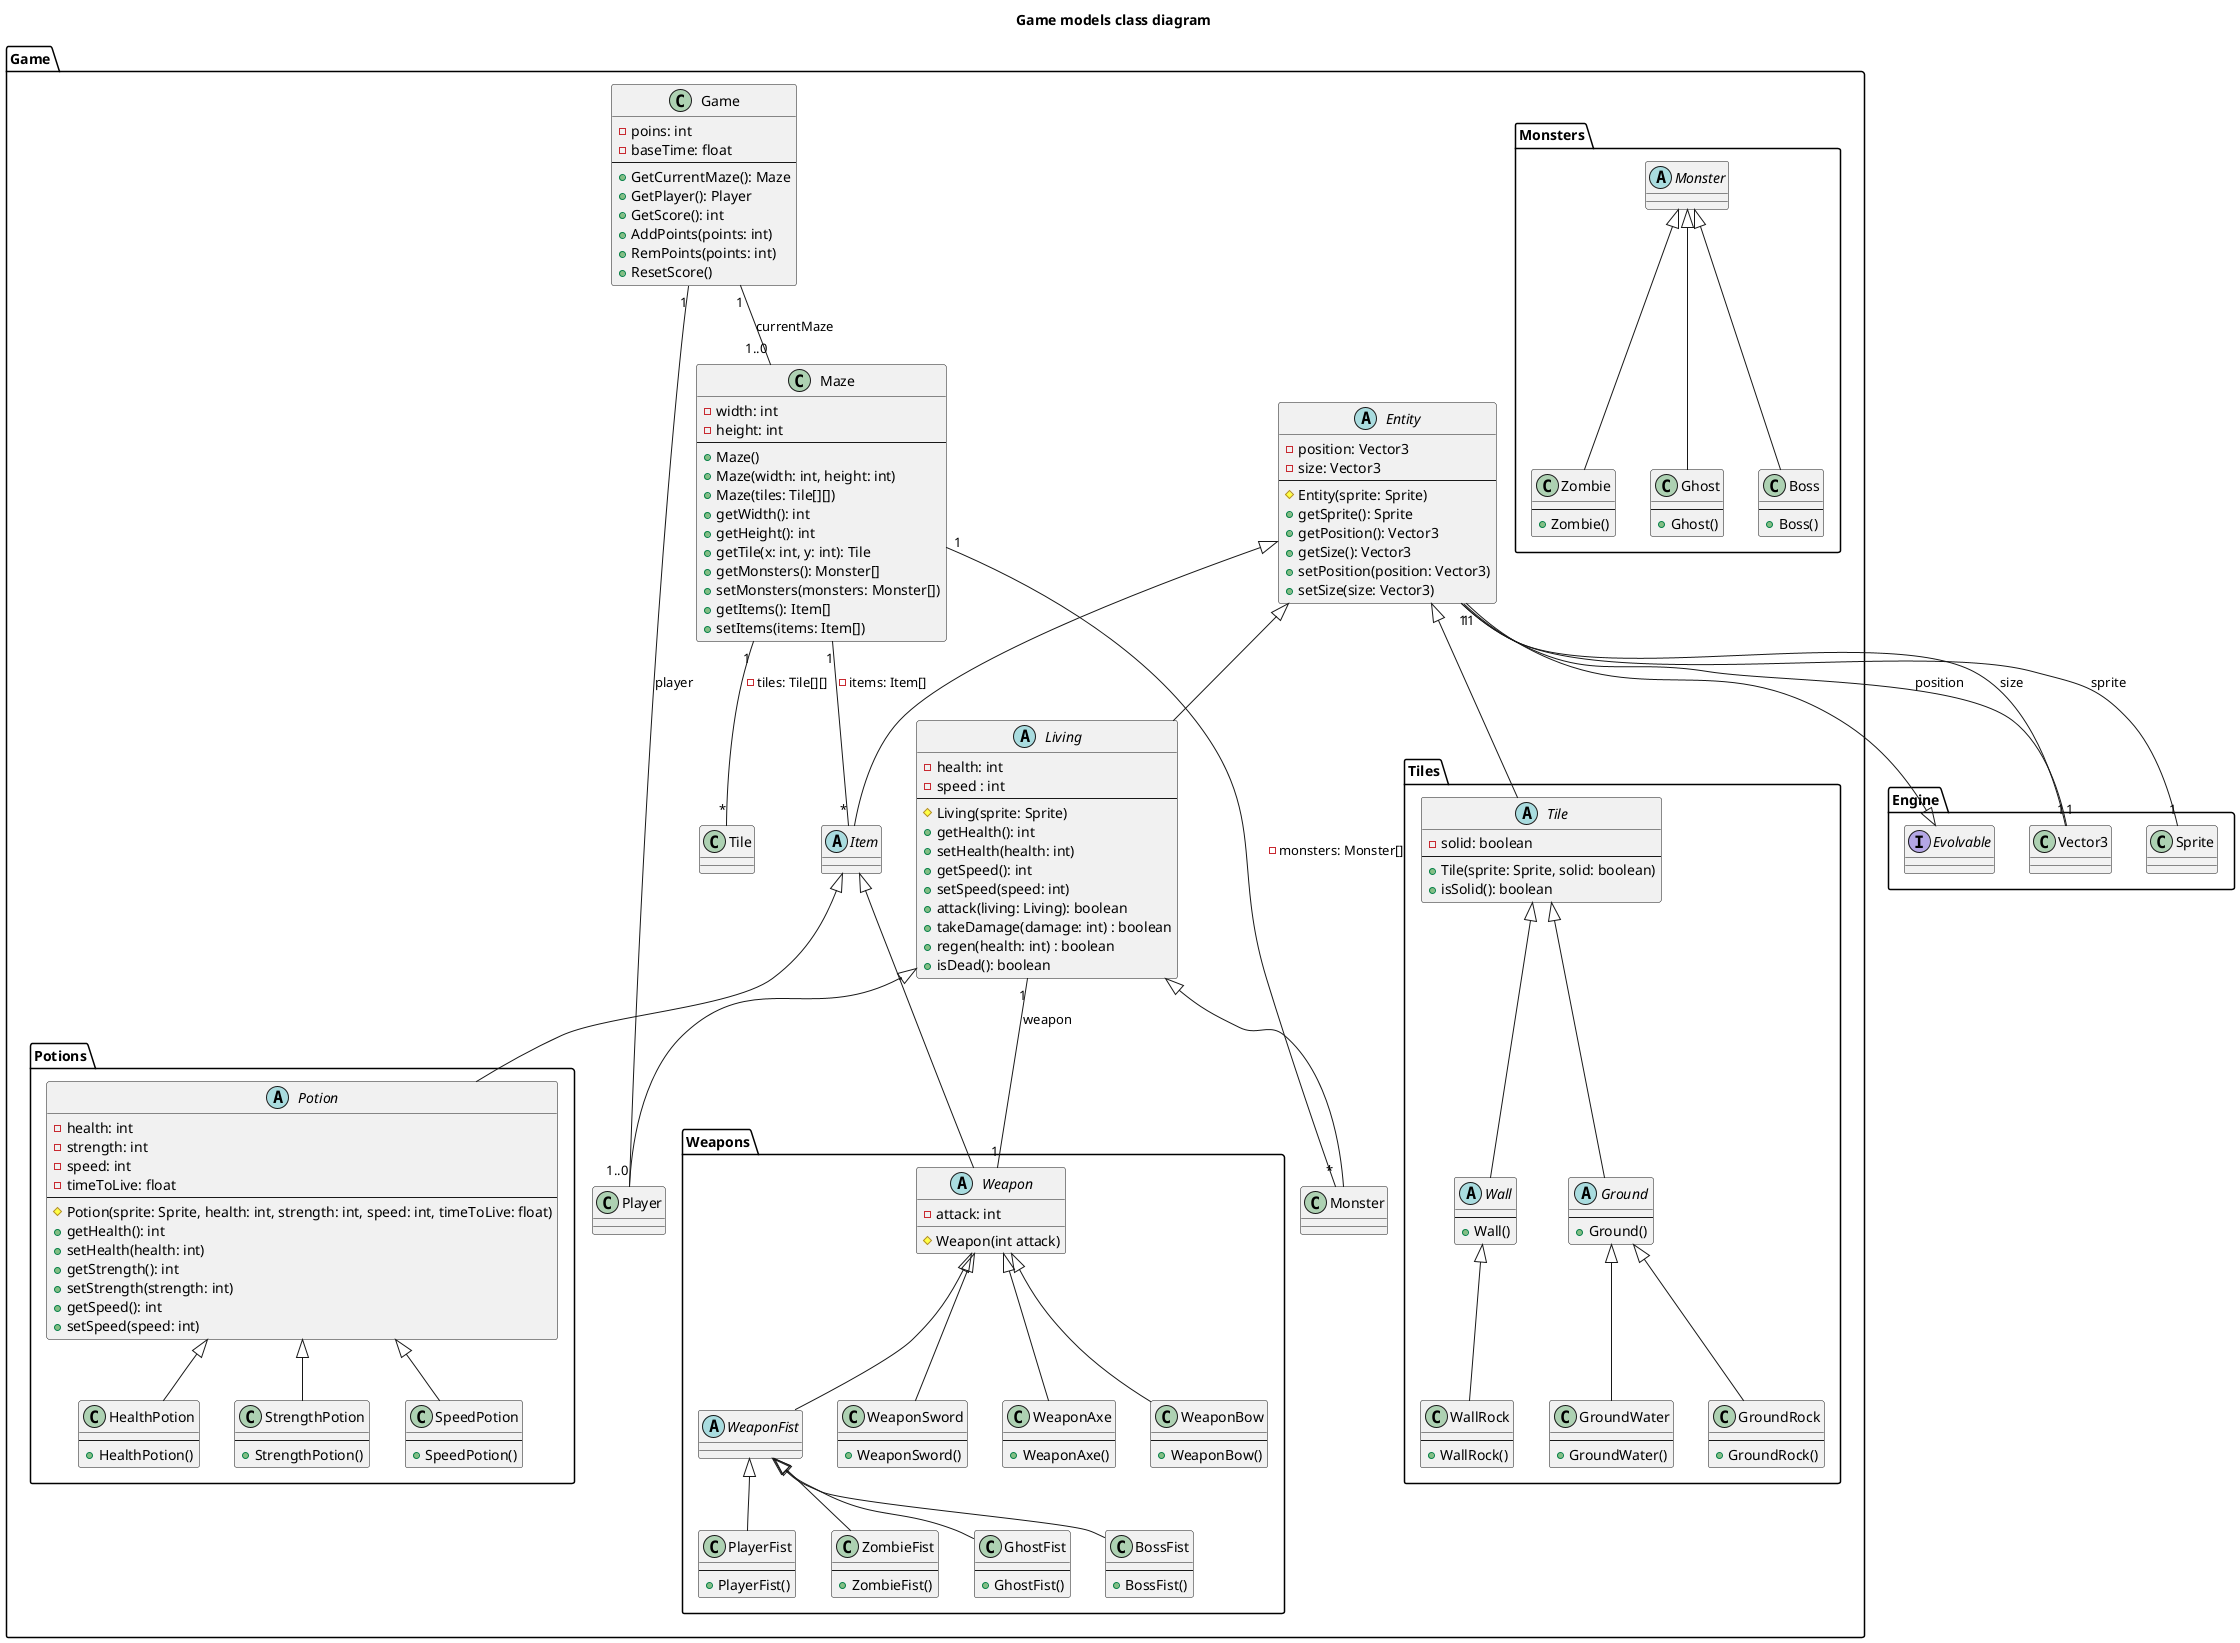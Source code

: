 @startuml Game models class diagram
title Game models class diagram

package Engine {
    interface Evolvable
    class Vector3
    class Sprite
}

package Game {
    class Game {
        - poins: int
        - baseTime: float
        ---
        + GetCurrentMaze(): Maze
        + GetPlayer(): Player
        + GetScore(): int
        + AddPoints(points: int)
        + RemPoints(points: int)
        + ResetScore()
    }
    Game "1" -- "1..0" Maze : currentMaze
    Game "1" -- "1..0" Player : player

    class Maze {
        - width: int
        - height: int
        ---
        + Maze()
        + Maze(width: int, height: int)
        + Maze(tiles: Tile[][])
        + getWidth(): int
        + getHeight(): int
        + getTile(x: int, y: int): Tile
        + getMonsters(): Monster[]
        + setMonsters(monsters: Monster[])
        + getItems(): Item[]
        + setItems(items: Item[])
    }
    Maze "1" -- "*" Tile: - tiles: Tile[][]
    Maze "1" -- "*" Monster: - monsters: Monster[]
    Maze "1" -- "*" Item: - items: Item[]

    abstract Entity {
        - position: Vector3
        - size: Vector3
        ---
        # Entity(sprite: Sprite)
        + getSprite(): Sprite
        + getPosition(): Vector3
        + getSize(): Vector3
        + setPosition(position: Vector3)
        + setSize(size: Vector3)
    }
    Evolvable <|-- Entity
    Entity "1" -- "1" Vector3 : position
    Entity "1" -- "1" Vector3 : size
    Entity "1" -- "1" Sprite : sprite
    Entity <|-- Item
    Entity <|-- Living

    abstract Item {

    }

    package Potions {
        abstract Potion {
            - health: int
            - strength: int
            - speed: int
            - timeToLive: float
            ---
            # Potion(sprite: Sprite, health: int, strength: int, speed: int, timeToLive: float)
            + getHealth(): int
            + setHealth(health: int)
            + getStrength(): int
            + setStrength(strength: int)
            + getSpeed(): int
            + setSpeed(speed: int)
        }
        Item <|-- Potion
        Potion <|-- HealthPotion
        Potion <|-- StrengthPotion
        Potion <|-- SpeedPotion

        class HealthPotion {
            ---
            + HealthPotion()
        }

        class StrengthPotion {
            ---
            + StrengthPotion()
        }

        class SpeedPotion {
            ---
            + SpeedPotion()
        }
    }

    package Weapons {
        abstract Weapon {
            - attack: int
            # Weapon(int attack)
        }
        Item <|-- Weapon
        Weapon <|-- WeaponFist
        Weapon <|-- WeaponSword
        Weapon <|-- WeaponAxe
        Weapon <|-- WeaponBow

        abstract WeaponFist {

        }

        WeaponFist <|-- PlayerFist
        WeaponFist <|-- ZombieFist
        WeaponFist <|-- GhostFist
        WeaponFist <|-- BossFist

        class PlayerFist {
            ---
            + PlayerFist()
        }

        class ZombieFist {
            ---
            + ZombieFist()
        }

        class GhostFist {
            ---
            + GhostFist()
        }

        class BossFist {
            ---
            + BossFist()
        }

        class WeaponSword {
            ---
            + WeaponSword()
        }

        class WeaponAxe {
            ---
            + WeaponAxe()
        }

        class WeaponBow {
            ---
            + WeaponBow()
        }
    }

    abstract Living {
        - health: int
        - speed : int
        ---
        # Living(sprite: Sprite)
        + getHealth(): int
        + setHealth(health: int)
        + getSpeed(): int
        + setSpeed(speed: int)
        + attack(living: Living): boolean
        + takeDamage(damage: int) : boolean
        + regen(health: int) : boolean
        + isDead(): boolean
    }
    Living "1" -- "1" Weapon : weapon
    Living <|-- Player
    Living <|-- Monster

    class Player {
        
    }

    package Monsters {
        abstract Monster {

        }
        Monster <|-- Zombie
        Monster <|-- Ghost
        Monster <|-- Boss

        class Zombie {
            ---
            + Zombie()
        }

        class Ghost {
            ---
            + Ghost()
        }

        class Boss {
            ---
            + Boss()
        }
    }

    package Tiles {
        abstract Tile {
            - solid: boolean
            ---
            + Tile(sprite: Sprite, solid: boolean)
            + isSolid(): boolean
        }
        Entity <|-- Tile
        Tile <|-- Wall
        Tile <|-- Ground
        Wall <|-- WallRock
        Ground <|-- GroundWater
        Ground <|-- GroundRock

        abstract Wall {
            ---
            + Wall()
        }

        abstract Ground {
            ---
            + Ground()
        }

        class GroundRock {
            ---
            + GroundRock()
        }

        class GroundWater {
            ---
            + GroundWater()
        }

        class WallRock {
            ---
            + WallRock()
        }
    }
}

@enduml